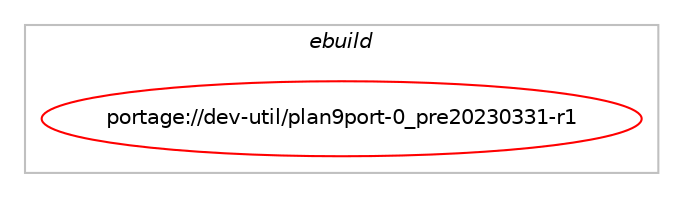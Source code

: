 digraph prolog {

# *************
# Graph options
# *************

newrank=true;
concentrate=true;
compound=true;
graph [rankdir=LR,fontname=Helvetica,fontsize=10,ranksep=1.5];#, ranksep=2.5, nodesep=0.2];
edge  [arrowhead=vee];
node  [fontname=Helvetica,fontsize=10];

# **********
# The ebuild
# **********

subgraph cluster_leftcol {
color=gray;
label=<<i>ebuild</i>>;
id [label="portage://dev-util/plan9port-0_pre20230331-r1", color=red, width=4, href="../dev-util/plan9port-0_pre20230331-r1.svg"];
}

# ****************
# The dependencies
# ****************

subgraph cluster_midcol {
color=gray;
label=<<i>dependencies</i>>;
subgraph cluster_compile {
fillcolor="#eeeeee";
style=filled;
label=<<i>compile</i>>;
# *** BEGIN UNKNOWN DEPENDENCY TYPE (TODO) ***
# id -> equal(use_conditional_group(positive,X,portage://dev-util/plan9port-0_pre20230331-r1,[package_dependency(portage://dev-util/plan9port-0_pre20230331-r1,install,no,media-libs,freetype,none,[,,],[],[]),package_dependency(portage://dev-util/plan9port-0_pre20230331-r1,install,no,media-libs,fontconfig,none,[,,],[],[]),package_dependency(portage://dev-util/plan9port-0_pre20230331-r1,install,no,x11-apps,xauth,none,[,,],[],[])]))
# *** END UNKNOWN DEPENDENCY TYPE (TODO) ***

}
subgraph cluster_compileandrun {
fillcolor="#eeeeee";
style=filled;
label=<<i>compile and run</i>>;
}
subgraph cluster_run {
fillcolor="#eeeeee";
style=filled;
label=<<i>run</i>>;
# *** BEGIN UNKNOWN DEPENDENCY TYPE (TODO) ***
# id -> equal(use_conditional_group(positive,X,portage://dev-util/plan9port-0_pre20230331-r1,[package_dependency(portage://dev-util/plan9port-0_pre20230331-r1,run,no,media-libs,freetype,none,[,,],[],[]),package_dependency(portage://dev-util/plan9port-0_pre20230331-r1,run,no,media-libs,fontconfig,none,[,,],[],[]),package_dependency(portage://dev-util/plan9port-0_pre20230331-r1,run,no,x11-apps,xauth,none,[,,],[],[])]))
# *** END UNKNOWN DEPENDENCY TYPE (TODO) ***

}
}

# **************
# The candidates
# **************

subgraph cluster_choices {
rank=same;
color=gray;
label=<<i>candidates</i>>;

}

}
